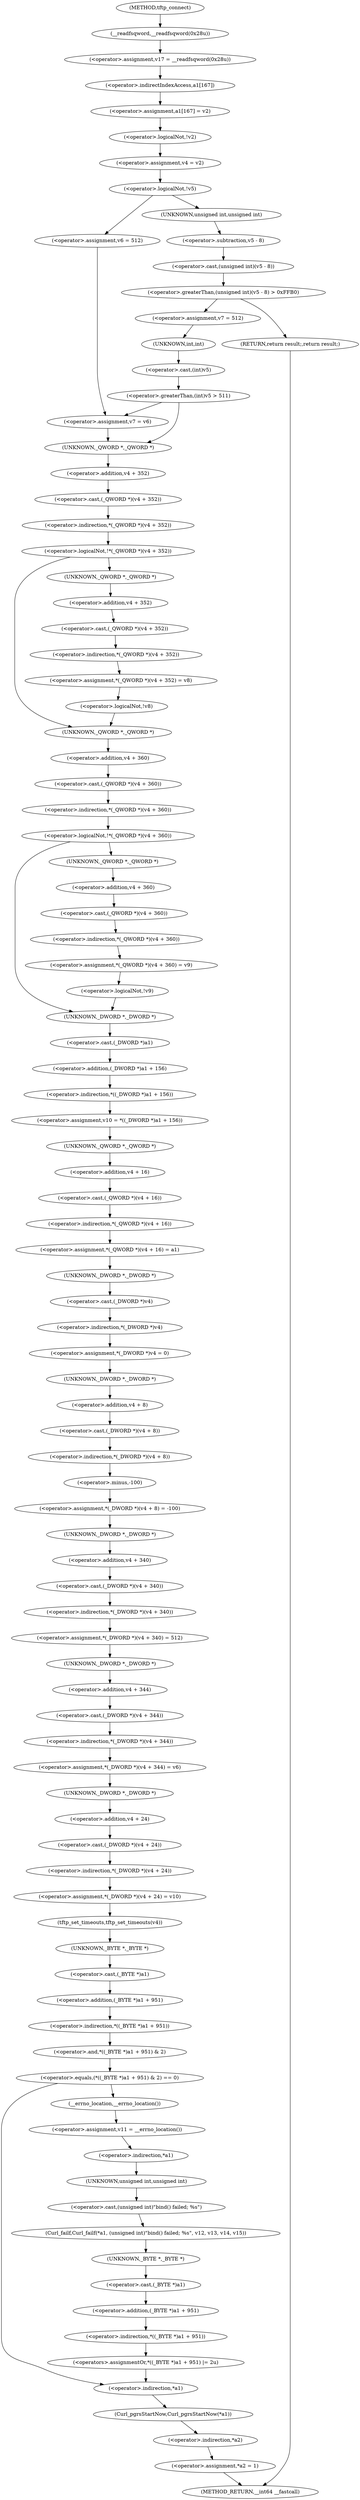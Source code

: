 digraph tftp_connect {  
"1000137" [label = "(<operator>.assignment,v17 = __readfsqword(0x28u))" ]
"1000139" [label = "(__readfsqword,__readfsqword(0x28u))" ]
"1000141" [label = "(<operator>.assignment,a1[167] = v2)" ]
"1000142" [label = "(<operator>.indirectIndexAccess,a1[167])" ]
"1000147" [label = "(<operator>.logicalNot,!v2)" ]
"1000150" [label = "(<operator>.assignment,v4 = v2)" ]
"1000154" [label = "(<operator>.logicalNot,!v5)" ]
"1000157" [label = "(<operator>.assignment,v6 = 512)" ]
"1000161" [label = "(<operator>.assignment,v7 = v6)" ]
"1000167" [label = "(<operator>.greaterThan,(unsigned int)(v5 - 8) > 0xFFB0)" ]
"1000168" [label = "(<operator>.cast,(unsigned int)(v5 - 8))" ]
"1000169" [label = "(UNKNOWN,unsigned int,unsigned int)" ]
"1000170" [label = "(<operator>.subtraction,v5 - 8)" ]
"1000174" [label = "(RETURN,return result;,return result;)" ]
"1000176" [label = "(<operator>.assignment,v7 = 512)" ]
"1000180" [label = "(<operator>.greaterThan,(int)v5 > 511)" ]
"1000181" [label = "(<operator>.cast,(int)v5)" ]
"1000182" [label = "(UNKNOWN,int,int)" ]
"1000188" [label = "(<operator>.logicalNot,!*(_QWORD *)(v4 + 352))" ]
"1000189" [label = "(<operator>.indirection,*(_QWORD *)(v4 + 352))" ]
"1000190" [label = "(<operator>.cast,(_QWORD *)(v4 + 352))" ]
"1000191" [label = "(UNKNOWN,_QWORD *,_QWORD *)" ]
"1000192" [label = "(<operator>.addition,v4 + 352)" ]
"1000196" [label = "(<operator>.assignment,*(_QWORD *)(v4 + 352) = v8)" ]
"1000197" [label = "(<operator>.indirection,*(_QWORD *)(v4 + 352))" ]
"1000198" [label = "(<operator>.cast,(_QWORD *)(v4 + 352))" ]
"1000199" [label = "(UNKNOWN,_QWORD *,_QWORD *)" ]
"1000200" [label = "(<operator>.addition,v4 + 352)" ]
"1000205" [label = "(<operator>.logicalNot,!v8)" ]
"1000209" [label = "(<operator>.logicalNot,!*(_QWORD *)(v4 + 360))" ]
"1000210" [label = "(<operator>.indirection,*(_QWORD *)(v4 + 360))" ]
"1000211" [label = "(<operator>.cast,(_QWORD *)(v4 + 360))" ]
"1000212" [label = "(UNKNOWN,_QWORD *,_QWORD *)" ]
"1000213" [label = "(<operator>.addition,v4 + 360)" ]
"1000217" [label = "(<operator>.assignment,*(_QWORD *)(v4 + 360) = v9)" ]
"1000218" [label = "(<operator>.indirection,*(_QWORD *)(v4 + 360))" ]
"1000219" [label = "(<operator>.cast,(_QWORD *)(v4 + 360))" ]
"1000220" [label = "(UNKNOWN,_QWORD *,_QWORD *)" ]
"1000221" [label = "(<operator>.addition,v4 + 360)" ]
"1000226" [label = "(<operator>.logicalNot,!v9)" ]
"1000229" [label = "(<operator>.assignment,v10 = *((_DWORD *)a1 + 156))" ]
"1000231" [label = "(<operator>.indirection,*((_DWORD *)a1 + 156))" ]
"1000232" [label = "(<operator>.addition,(_DWORD *)a1 + 156)" ]
"1000233" [label = "(<operator>.cast,(_DWORD *)a1)" ]
"1000234" [label = "(UNKNOWN,_DWORD *,_DWORD *)" ]
"1000237" [label = "(<operator>.assignment,*(_QWORD *)(v4 + 16) = a1)" ]
"1000238" [label = "(<operator>.indirection,*(_QWORD *)(v4 + 16))" ]
"1000239" [label = "(<operator>.cast,(_QWORD *)(v4 + 16))" ]
"1000240" [label = "(UNKNOWN,_QWORD *,_QWORD *)" ]
"1000241" [label = "(<operator>.addition,v4 + 16)" ]
"1000245" [label = "(<operator>.assignment,*(_DWORD *)v4 = 0)" ]
"1000246" [label = "(<operator>.indirection,*(_DWORD *)v4)" ]
"1000247" [label = "(<operator>.cast,(_DWORD *)v4)" ]
"1000248" [label = "(UNKNOWN,_DWORD *,_DWORD *)" ]
"1000251" [label = "(<operator>.assignment,*(_DWORD *)(v4 + 8) = -100)" ]
"1000252" [label = "(<operator>.indirection,*(_DWORD *)(v4 + 8))" ]
"1000253" [label = "(<operator>.cast,(_DWORD *)(v4 + 8))" ]
"1000254" [label = "(UNKNOWN,_DWORD *,_DWORD *)" ]
"1000255" [label = "(<operator>.addition,v4 + 8)" ]
"1000258" [label = "(<operator>.minus,-100)" ]
"1000260" [label = "(<operator>.assignment,*(_DWORD *)(v4 + 340) = 512)" ]
"1000261" [label = "(<operator>.indirection,*(_DWORD *)(v4 + 340))" ]
"1000262" [label = "(<operator>.cast,(_DWORD *)(v4 + 340))" ]
"1000263" [label = "(UNKNOWN,_DWORD *,_DWORD *)" ]
"1000264" [label = "(<operator>.addition,v4 + 340)" ]
"1000268" [label = "(<operator>.assignment,*(_DWORD *)(v4 + 344) = v6)" ]
"1000269" [label = "(<operator>.indirection,*(_DWORD *)(v4 + 344))" ]
"1000270" [label = "(<operator>.cast,(_DWORD *)(v4 + 344))" ]
"1000271" [label = "(UNKNOWN,_DWORD *,_DWORD *)" ]
"1000272" [label = "(<operator>.addition,v4 + 344)" ]
"1000276" [label = "(<operator>.assignment,*(_DWORD *)(v4 + 24) = v10)" ]
"1000277" [label = "(<operator>.indirection,*(_DWORD *)(v4 + 24))" ]
"1000278" [label = "(<operator>.cast,(_DWORD *)(v4 + 24))" ]
"1000279" [label = "(UNKNOWN,_DWORD *,_DWORD *)" ]
"1000280" [label = "(<operator>.addition,v4 + 24)" ]
"1000284" [label = "(tftp_set_timeouts,tftp_set_timeouts(v4))" ]
"1000287" [label = "(<operator>.equals,(*((_BYTE *)a1 + 951) & 2) == 0)" ]
"1000288" [label = "(<operator>.and,*((_BYTE *)a1 + 951) & 2)" ]
"1000289" [label = "(<operator>.indirection,*((_BYTE *)a1 + 951))" ]
"1000290" [label = "(<operator>.addition,(_BYTE *)a1 + 951)" ]
"1000291" [label = "(<operator>.cast,(_BYTE *)a1)" ]
"1000292" [label = "(UNKNOWN,_BYTE *,_BYTE *)" ]
"1000299" [label = "(<operator>.assignment,v11 = __errno_location())" ]
"1000301" [label = "(__errno_location,__errno_location())" ]
"1000302" [label = "(Curl_failf,Curl_failf(*a1, (unsigned int)\"bind() failed; %s\", v12, v13, v14, v15))" ]
"1000303" [label = "(<operator>.indirection,*a1)" ]
"1000305" [label = "(<operator>.cast,(unsigned int)\"bind() failed; %s\")" ]
"1000306" [label = "(UNKNOWN,unsigned int,unsigned int)" ]
"1000313" [label = "(<operators>.assignmentOr,*((_BYTE *)a1 + 951) |= 2u)" ]
"1000314" [label = "(<operator>.indirection,*((_BYTE *)a1 + 951))" ]
"1000315" [label = "(<operator>.addition,(_BYTE *)a1 + 951)" ]
"1000316" [label = "(<operator>.cast,(_BYTE *)a1)" ]
"1000317" [label = "(UNKNOWN,_BYTE *,_BYTE *)" ]
"1000321" [label = "(Curl_pgrsStartNow,Curl_pgrsStartNow(*a1))" ]
"1000322" [label = "(<operator>.indirection,*a1)" ]
"1000324" [label = "(<operator>.assignment,*a2 = 1)" ]
"1000325" [label = "(<operator>.indirection,*a2)" ]
"1000117" [label = "(METHOD,tftp_connect)" ]
"1000329" [label = "(METHOD_RETURN,__int64 __fastcall)" ]
  "1000137" -> "1000142" 
  "1000139" -> "1000137" 
  "1000141" -> "1000147" 
  "1000142" -> "1000141" 
  "1000147" -> "1000150" 
  "1000150" -> "1000154" 
  "1000154" -> "1000157" 
  "1000154" -> "1000169" 
  "1000157" -> "1000161" 
  "1000161" -> "1000191" 
  "1000167" -> "1000174" 
  "1000167" -> "1000176" 
  "1000168" -> "1000167" 
  "1000169" -> "1000170" 
  "1000170" -> "1000168" 
  "1000174" -> "1000329" 
  "1000176" -> "1000182" 
  "1000180" -> "1000161" 
  "1000180" -> "1000191" 
  "1000181" -> "1000180" 
  "1000182" -> "1000181" 
  "1000188" -> "1000199" 
  "1000188" -> "1000212" 
  "1000189" -> "1000188" 
  "1000190" -> "1000189" 
  "1000191" -> "1000192" 
  "1000192" -> "1000190" 
  "1000196" -> "1000205" 
  "1000197" -> "1000196" 
  "1000198" -> "1000197" 
  "1000199" -> "1000200" 
  "1000200" -> "1000198" 
  "1000205" -> "1000212" 
  "1000209" -> "1000220" 
  "1000209" -> "1000234" 
  "1000210" -> "1000209" 
  "1000211" -> "1000210" 
  "1000212" -> "1000213" 
  "1000213" -> "1000211" 
  "1000217" -> "1000226" 
  "1000218" -> "1000217" 
  "1000219" -> "1000218" 
  "1000220" -> "1000221" 
  "1000221" -> "1000219" 
  "1000226" -> "1000234" 
  "1000229" -> "1000240" 
  "1000231" -> "1000229" 
  "1000232" -> "1000231" 
  "1000233" -> "1000232" 
  "1000234" -> "1000233" 
  "1000237" -> "1000248" 
  "1000238" -> "1000237" 
  "1000239" -> "1000238" 
  "1000240" -> "1000241" 
  "1000241" -> "1000239" 
  "1000245" -> "1000254" 
  "1000246" -> "1000245" 
  "1000247" -> "1000246" 
  "1000248" -> "1000247" 
  "1000251" -> "1000263" 
  "1000252" -> "1000258" 
  "1000253" -> "1000252" 
  "1000254" -> "1000255" 
  "1000255" -> "1000253" 
  "1000258" -> "1000251" 
  "1000260" -> "1000271" 
  "1000261" -> "1000260" 
  "1000262" -> "1000261" 
  "1000263" -> "1000264" 
  "1000264" -> "1000262" 
  "1000268" -> "1000279" 
  "1000269" -> "1000268" 
  "1000270" -> "1000269" 
  "1000271" -> "1000272" 
  "1000272" -> "1000270" 
  "1000276" -> "1000284" 
  "1000277" -> "1000276" 
  "1000278" -> "1000277" 
  "1000279" -> "1000280" 
  "1000280" -> "1000278" 
  "1000284" -> "1000292" 
  "1000287" -> "1000301" 
  "1000287" -> "1000322" 
  "1000288" -> "1000287" 
  "1000289" -> "1000288" 
  "1000290" -> "1000289" 
  "1000291" -> "1000290" 
  "1000292" -> "1000291" 
  "1000299" -> "1000303" 
  "1000301" -> "1000299" 
  "1000302" -> "1000317" 
  "1000303" -> "1000306" 
  "1000305" -> "1000302" 
  "1000306" -> "1000305" 
  "1000313" -> "1000322" 
  "1000314" -> "1000313" 
  "1000315" -> "1000314" 
  "1000316" -> "1000315" 
  "1000317" -> "1000316" 
  "1000321" -> "1000325" 
  "1000322" -> "1000321" 
  "1000324" -> "1000329" 
  "1000325" -> "1000324" 
  "1000117" -> "1000139" 
}

